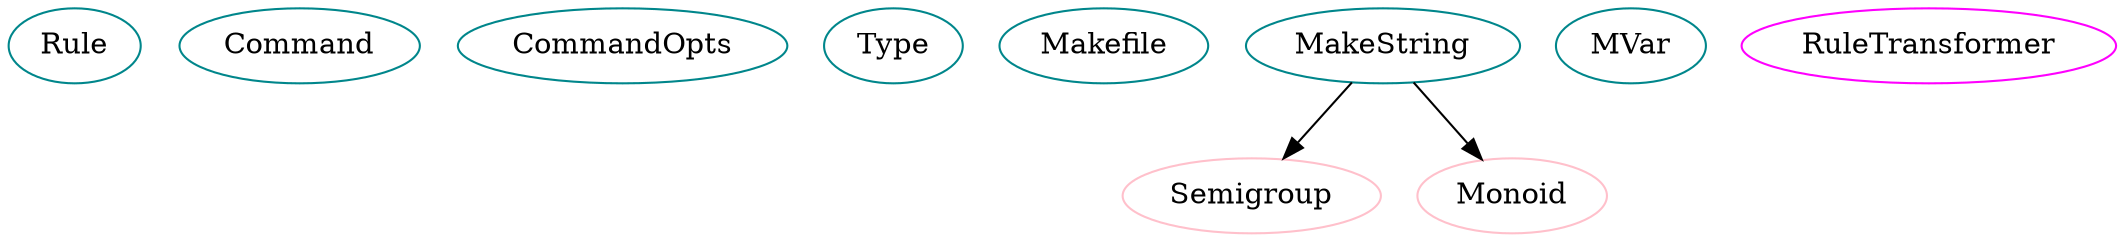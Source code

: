 digraph build{
Rule	[shape=oval, color=turquoise4, label="Rule"];
Command	[shape=oval, color=turquoise4, label="Command"];
CommandOpts	[shape=oval, color=turquoise4, label="CommandOpts"];
Type	[shape=oval, color=turquoise4, label="Type"];
Makefile	[shape=oval, color=turquoise4, label="Makefile"];
MakeString	[shape=oval, color=turquoise4, label="MakeString"];
MVar	[shape=oval, color=turquoise4, label="MVar"];
Semigroup	[shape=oval, color=pink, label="Semigroup"];
Monoid	[shape=oval, color=pink, label="Monoid"];
RuleTransformer	[shape=oval, color=magenta, label="RuleTransformer"];
MakeString -> Semigroup;
MakeString -> Monoid;
}
